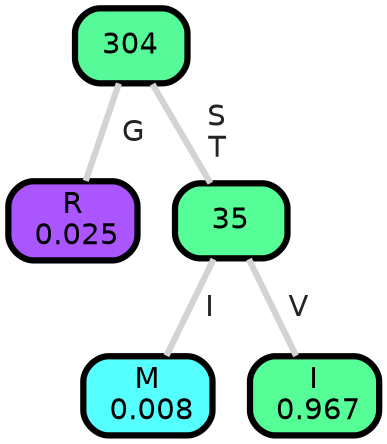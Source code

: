 graph Tree {
node [shape=box, style="filled, rounded",color="black",penwidth="3",fontcolor="black",                 fontname=helvetica] ;
graph [ranksep="0 equally", splines=straight,                 bgcolor=transparent, dpi=200] ;
edge [fontname=helvetica, fontweight=bold,fontcolor=grey14,color=lightgray] ;
0 [label="R
 0.025", fillcolor="#ab55ff"] ;
1 [label="304", fillcolor="#57fa99"] ;
2 [label="M
 0.008", fillcolor="#55ffff"] ;
3 [label="35", fillcolor="#55fe97"] ;
4 [label="I
 0.967", fillcolor="#55fe96"] ;
1 -- 0 [label=" G",penwidth=3] ;
1 -- 3 [label=" S\n T",penwidth=3] ;
3 -- 2 [label=" I",penwidth=3] ;
3 -- 4 [label=" V",penwidth=3] ;
{rank = same;}}
